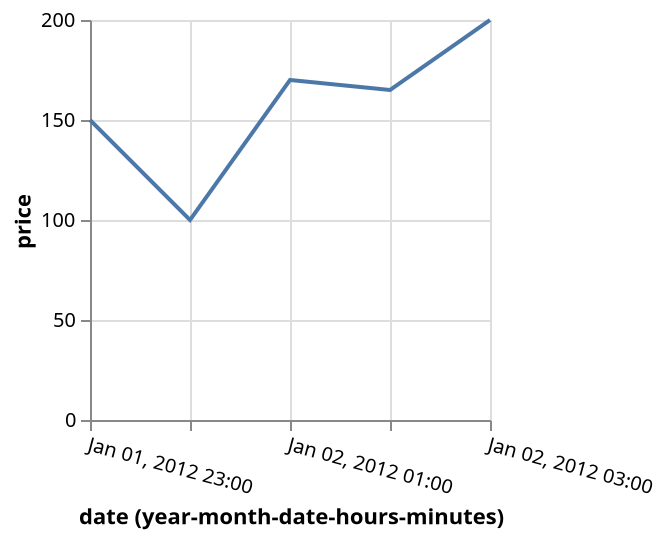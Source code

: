 {
  "$schema": "https://vega.github.io/schema/vega-lite/v6.json",
  "description": "Using utc scale with local time input.",
  "data": {
    "values": [
      {"date": "Sun, 01 Jan 2012 23:00:00", "price": 150},
      {"date": "Sun, 02 Jan 2012 00:00:00", "price": 100},
      {"date": "Sun, 02 Jan 2012 01:00:00", "price": 170},
      {"date": "Sun, 02 Jan 2012 02:00:00", "price": 165},
      {"date": "Sun, 02 Jan 2012 03:00:00", "price": 200}
    ]
  },
  "mark": "line",
  "encoding": {
    "x": {
      "field": "date",
      "timeUnit": "yearmonthdatehoursminutes",
      "scale": {"type": "utc"},
      "axis": { "labelAngle": 15 }
    },
    "y": {"field": "price", "type": "quantitative"}
  }
}
